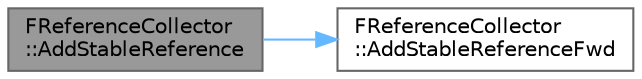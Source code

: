 digraph "FReferenceCollector::AddStableReference"
{
 // INTERACTIVE_SVG=YES
 // LATEX_PDF_SIZE
  bgcolor="transparent";
  edge [fontname=Helvetica,fontsize=10,labelfontname=Helvetica,labelfontsize=10];
  node [fontname=Helvetica,fontsize=10,shape=box,height=0.2,width=0.4];
  rankdir="LR";
  Node1 [id="Node000001",label="FReferenceCollector\l::AddStableReference",height=0.2,width=0.4,color="gray40", fillcolor="grey60", style="filled", fontcolor="black",tooltip=" "];
  Node1 -> Node2 [id="edge1_Node000001_Node000002",color="steelblue1",style="solid",tooltip=" "];
  Node2 [id="Node000002",label="FReferenceCollector\l::AddStableReferenceFwd",height=0.2,width=0.4,color="grey40", fillcolor="white", style="filled",URL="$d9/d05/classFReferenceCollector.html#a819512b810d8e64e2c0a0ee638d5e76b",tooltip=" "];
}
